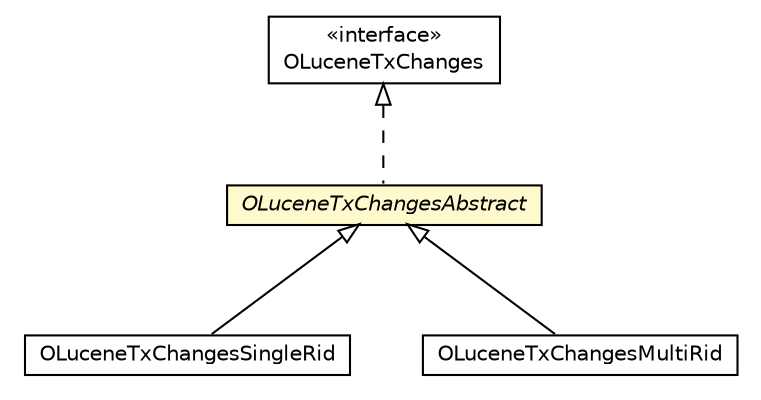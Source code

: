 #!/usr/local/bin/dot
#
# Class diagram 
# Generated by UMLGraph version R5_6-24-gf6e263 (http://www.umlgraph.org/)
#

digraph G {
	edge [fontname="Helvetica",fontsize=10,labelfontname="Helvetica",labelfontsize=10];
	node [fontname="Helvetica",fontsize=10,shape=plaintext];
	nodesep=0.25;
	ranksep=0.5;
	// com.orientechnologies.lucene.tx.OLuceneTxChangesSingleRid
	c2434480 [label=<<table title="com.orientechnologies.lucene.tx.OLuceneTxChangesSingleRid" border="0" cellborder="1" cellspacing="0" cellpadding="2" port="p" href="./OLuceneTxChangesSingleRid.html">
		<tr><td><table border="0" cellspacing="0" cellpadding="1">
<tr><td align="center" balign="center"> OLuceneTxChangesSingleRid </td></tr>
		</table></td></tr>
		</table>>, URL="./OLuceneTxChangesSingleRid.html", fontname="Helvetica", fontcolor="black", fontsize=10.0];
	// com.orientechnologies.lucene.tx.OLuceneTxChangesMultiRid
	c2434481 [label=<<table title="com.orientechnologies.lucene.tx.OLuceneTxChangesMultiRid" border="0" cellborder="1" cellspacing="0" cellpadding="2" port="p" href="./OLuceneTxChangesMultiRid.html">
		<tr><td><table border="0" cellspacing="0" cellpadding="1">
<tr><td align="center" balign="center"> OLuceneTxChangesMultiRid </td></tr>
		</table></td></tr>
		</table>>, URL="./OLuceneTxChangesMultiRid.html", fontname="Helvetica", fontcolor="black", fontsize=10.0];
	// com.orientechnologies.lucene.tx.OLuceneTxChangesAbstract
	c2434482 [label=<<table title="com.orientechnologies.lucene.tx.OLuceneTxChangesAbstract" border="0" cellborder="1" cellspacing="0" cellpadding="2" port="p" bgcolor="lemonChiffon" href="./OLuceneTxChangesAbstract.html">
		<tr><td><table border="0" cellspacing="0" cellpadding="1">
<tr><td align="center" balign="center"><font face="Helvetica-Oblique"> OLuceneTxChangesAbstract </font></td></tr>
		</table></td></tr>
		</table>>, URL="./OLuceneTxChangesAbstract.html", fontname="Helvetica", fontcolor="black", fontsize=10.0];
	// com.orientechnologies.lucene.tx.OLuceneTxChanges
	c2434483 [label=<<table title="com.orientechnologies.lucene.tx.OLuceneTxChanges" border="0" cellborder="1" cellspacing="0" cellpadding="2" port="p" href="./OLuceneTxChanges.html">
		<tr><td><table border="0" cellspacing="0" cellpadding="1">
<tr><td align="center" balign="center"> &#171;interface&#187; </td></tr>
<tr><td align="center" balign="center"> OLuceneTxChanges </td></tr>
		</table></td></tr>
		</table>>, URL="./OLuceneTxChanges.html", fontname="Helvetica", fontcolor="black", fontsize=10.0];
	//com.orientechnologies.lucene.tx.OLuceneTxChangesSingleRid extends com.orientechnologies.lucene.tx.OLuceneTxChangesAbstract
	c2434482:p -> c2434480:p [dir=back,arrowtail=empty];
	//com.orientechnologies.lucene.tx.OLuceneTxChangesMultiRid extends com.orientechnologies.lucene.tx.OLuceneTxChangesAbstract
	c2434482:p -> c2434481:p [dir=back,arrowtail=empty];
	//com.orientechnologies.lucene.tx.OLuceneTxChangesAbstract implements com.orientechnologies.lucene.tx.OLuceneTxChanges
	c2434483:p -> c2434482:p [dir=back,arrowtail=empty,style=dashed];
}


